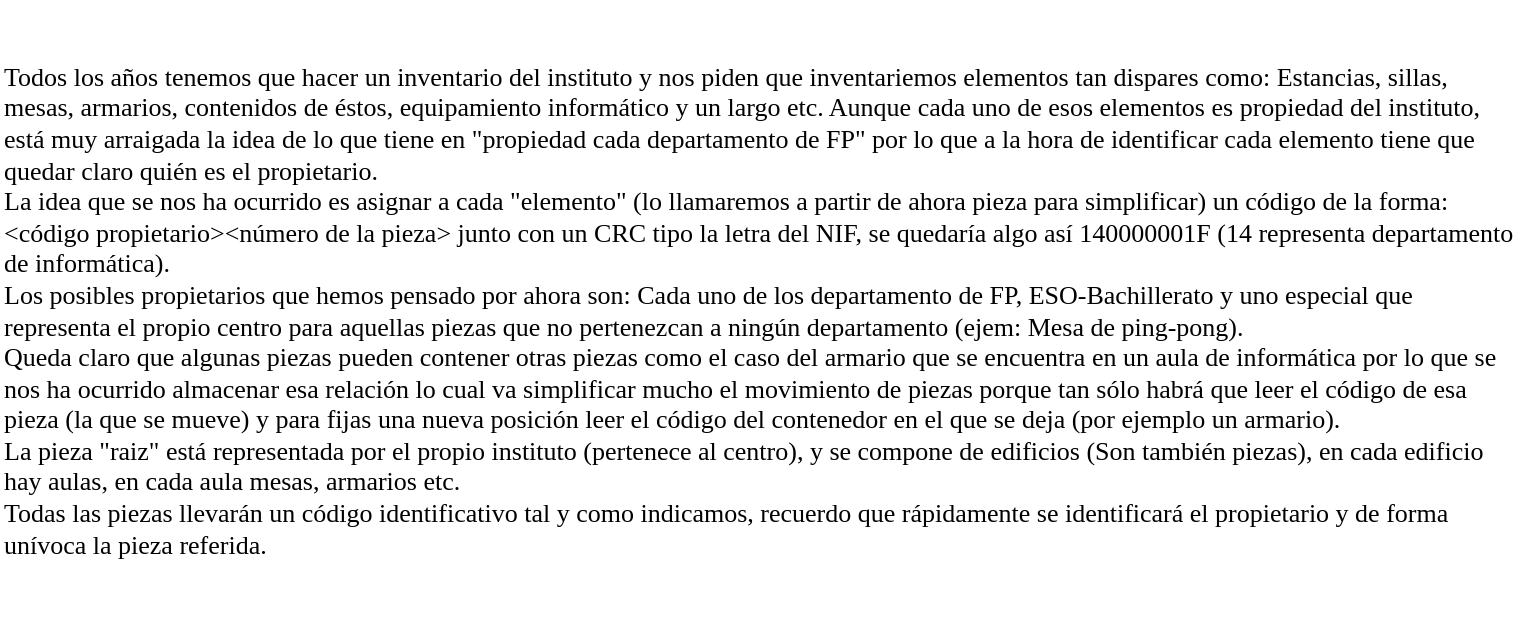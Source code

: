<mxfile version="22.1.3" type="github">
  <diagram name="Página-1" id="49RAOYmFBgVMko257K_u">
    <mxGraphModel dx="1195" dy="625" grid="1" gridSize="10" guides="1" tooltips="1" connect="1" arrows="1" fold="1" page="1" pageScale="1" pageWidth="827" pageHeight="1169" math="0" shadow="0">
      <root>
        <mxCell id="0" />
        <mxCell id="1" parent="0" />
        <mxCell id="MZ8Y8v89f2wvO8BOpAdl-2" value="Todos los años tenemos que hacer un inventario del instituto y nos piden que inventariemos elementos tan dispares como: Estancias, sillas, mesas, armarios, contenidos de éstos, equipamiento informático y un largo etc. Aunque cada uno de esos elementos es propiedad del instituto, está muy arraigada la idea de lo que tiene en &quot;propiedad cada departamento de FP&quot; por lo que a la hora de identificar cada elemento tiene que quedar claro quién es el propietario.&lt;br&gt;La idea que se nos ha ocurrido es asignar a cada &quot;elemento&quot; (lo llamaremos a partir de ahora pieza para simplificar) un código de la forma: &amp;lt;código propietario&amp;gt;&amp;lt;número de la pieza&amp;gt; junto con un CRC tipo la letra del NIF, se quedaría algo así 140000001F (14 representa departamento de informática).&lt;br&gt;Los posibles propietarios que hemos pensado por ahora son: Cada uno de los departamento de FP, ESO-Bachillerato y uno especial que representa el propio centro para aquellas piezas que no pertenezcan a ningún departamento (ejem: Mesa de ping-pong).&lt;br&gt;Queda claro que algunas piezas pueden contener otras piezas como el caso del armario que se encuentra en un aula de informática por lo que se nos ha ocurrido almacenar esa relación lo cual va simplificar mucho el movimiento de piezas porque tan sólo habrá que leer el código de esa pieza (la que se mueve) y para fijas una nueva posición leer el código del contenedor en el que se deja (por ejemplo un armario).&lt;br&gt;La pieza &quot;raiz&quot; está representada por el propio instituto (pertenece al centro), y se compone de edificios (Son también piezas), en cada edificio hay aulas, en cada aula mesas, armarios etc.&lt;br&gt;Todas las piezas llevarán un código identificativo tal y como indicamos, recuerdo que rápidamente se identificará el propietario y de forma unívoca la pieza referida." style="text;html=1;strokeColor=none;fillColor=none;align=left;verticalAlign=middle;whiteSpace=wrap;rounded=0;fontFamily=Verdana;fontSize=13;" parent="1" vertex="1">
          <mxGeometry x="34" y="40" width="760" height="310" as="geometry" />
        </mxCell>
      </root>
    </mxGraphModel>
  </diagram>
</mxfile>
